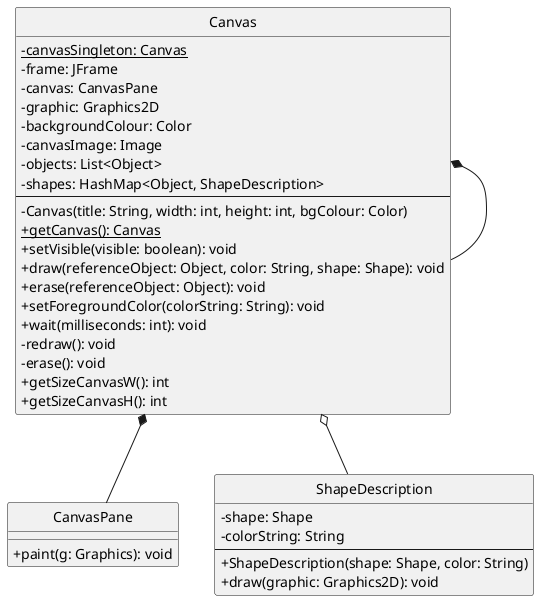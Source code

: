 ' Generated by UML Generator
' Encoded: TLF1Rjim3BtxAtHqcXeOTZI6eKEBhXqwR420xKpBhCnMaGn9IO0L_VTHaXshINknhCV7Hufwkl81NDXjTUMVoOpWO2ka1k-_XU2esmMybzPiw1-AJzL0FGf9JcgigiGIrs3suCLB9KJpmbg1vAkG2ToGKHg3DUt4Yfn7Be2j-74RrmXaxapv3IQXoi4ua6p5z_pZFzz4k0Fvh9pTcVxQQhjpdCQhMtJkjw1OFYqHjTqJoi3o3-J3brzfzpK6_00ZCdu7VlW9unIw59k8tw2NZiP0rYHo4p-vmJfGq5nXmzCnwb8Sg0z3AyXmxe2aXZ1jElMcnHLBh8y3KXWckLKndBN7y8SyTHhhVLvRqLch4GppzfRwoEeT76g7Z-ZGICoDjs8-W8pLblxIETjyh4837NZyIAJWSKUtrk4oSrUd0bb-BbCa7812lIMjoICRf_Tf70kXSPZwBv3SIw71quc6otFv6oCiSHQucmElRxqOBPJyk1w1mxLQJ3JNE6QStdRsSJcpPAtp4y-kM9ygr6NooMsiZhVtZhsBtgOtTT4qipVEaFHE9jGoUjf6TOMcvrVz7m
' URL: http://www.plantuml.com/plantuml/uml/TLF1Rjim3BtxAtHqcXeOTZI6eKEBhXqwR420xKpBhCnMaGn9IO0L_VTHaXshINknhCV7Hufwkl81NDXjTUMVoOpWO2ka1k-_XU2esmMybzPiw1-AJzL0FGf9JcgigiGIrs3suCLB9KJpmbg1vAkG2ToGKHg3DUt4Yfn7Be2j-74RrmXaxapv3IQXoi4ua6p5z_pZFzz4k0Fvh9pTcVxQQhjpdCQhMtJkjw1OFYqHjTqJoi3o3-J3brzfzpK6_00ZCdu7VlW9unIw59k8tw2NZiP0rYHo4p-vmJfGq5nXmzCnwb8Sg0z3AyXmxe2aXZ1jElMcnHLBh8y3KXWckLKndBN7y8SyTHhhVLvRqLch4GppzfRwoEeT76g7Z-ZGICoDjs8-W8pLblxIETjyh4837NZyIAJWSKUtrk4oSrUd0bb-BbCa7812lIMjoICRf_Tf70kXSPZwBv3SIw71quc6otFv6oCiSHQucmElRxqOBPJyk1w1mxLQJ3JNE6QStdRsSJcpPAtp4y-kM9ygr6NooMsiZhVtZhsBtgOtTT4qipVEaFHE9jGoUjf6TOMcvrVz7m
' Generated on: 2025-10-10T23:39:44.322441

@startuml
skinparam classAttributeIconSize 0
hide circle

class Canvas {
  -{static} canvasSingleton: Canvas
  -frame: JFrame
  -canvas: CanvasPane
  -graphic: Graphics2D
  -backgroundColour: Color
  -canvasImage: Image
  -objects: List<Object>
  -shapes: HashMap<Object, ShapeDescription>
  --
  -Canvas(title: String, width: int, height: int, bgColour: Color)
  +{static} getCanvas(): Canvas
  +setVisible(visible: boolean): void
  +draw(referenceObject: Object, color: String, shape: Shape): void
  +erase(referenceObject: Object): void
  +setForegroundColor(colorString: String): void
  +wait(milliseconds: int): void
  -redraw(): void
  -erase(): void
  +getSizeCanvasW(): int
  +getSizeCanvasH(): int
}

class CanvasPane {
  +paint(g: Graphics): void
}

class ShapeDescription {
  -shape: Shape
  -colorString: String
  --
  +ShapeDescription(shape: Shape, color: String)
  +draw(graphic: Graphics2D): void
}

Canvas *-- Canvas
Canvas *-- CanvasPane
Canvas o-- ShapeDescription
@enduml